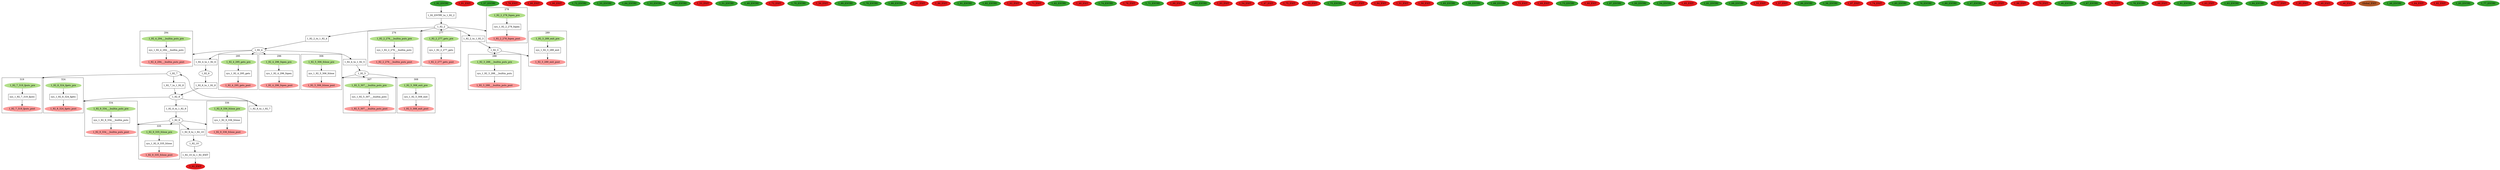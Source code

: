 digraph model { 
compound=true; 
node  [style="filled", colorscheme="paired12"];  "1_92_7" [shape=ellipse, style=""];
subgraph "cluster_1_92_7_319" { 
label="319"  "1_92_7_319_fputc_pre" [shape=ellipse, style=""];
  "1_92_7_319_fputc_post" [shape=ellipse, style=""];
  "sys_1_92_7_319_fputc" [shape=box, style=""];
  "sys_1_92_7_319_fputc" [label="sys_1_92_7_319_fputc\n"];
  "sys_1_92_7_319_fputc" -> "1_92_7_319_fputc_post" [label="", arrowhead="normal"];
  "1_92_7_319_fputc_pre" -> "sys_1_92_7_319_fputc" [label="", arrowhead="normal"];
}
  "1_92_7" -> "1_92_7_319_fputc_pre" [lhead="cluster_1_92_7_319"];
  "1_92_7_319_fputc_pre" [color=3, style=filled];
  "1_92_7_319_fputc_post" [color=5, style=filled];
  "1_91_EXIT" [shape=ellipse, color=6, style=filled];
  "1_92_6" [shape=ellipse, style=""];
  "1_92_5" [shape=ellipse, style=""];
subgraph "cluster_1_92_5_306" { 
label="306"  "1_92_5_306_fclose_post" [shape=ellipse, style=""];
  "1_92_5_306_fclose_pre" [shape=ellipse, style=""];
  "sys_1_92_5_306_fclose" [shape=box, style=""];
  "sys_1_92_5_306_fclose" [label="sys_1_92_5_306_fclose\n"];
  "1_92_5_306_fclose_pre" -> "sys_1_92_5_306_fclose" [label="", arrowhead="normal"];
  "sys_1_92_5_306_fclose" -> "1_92_5_306_fclose_post" [label="", arrowhead="normal"];
}
  "1_92_5" -> "1_92_5_306_fclose_post" [lhead="cluster_1_92_5_306"];
  "1_92_5_306_fclose_pre" [color=3, style=filled];
  "1_92_5_306_fclose_post" [color=5, style=filled];
subgraph "cluster_1_92_5_307" { 
label="307"  "1_92_5_307___builtin_puts_pre" [shape=ellipse, style=""];
  "1_92_5_307___builtin_puts_post" [shape=ellipse, style=""];
  "sys_1_92_5_307___builtin_puts" [shape=box, style=""];
  "sys_1_92_5_307___builtin_puts" [label="sys_1_92_5_307___builtin_puts\n"];
  "sys_1_92_5_307___builtin_puts" -> "1_92_5_307___builtin_puts_post" [label="", arrowhead="normal"];
  "1_92_5_307___builtin_puts_pre" -> "sys_1_92_5_307___builtin_puts" [label="", arrowhead="normal"];
}
  "1_92_5" -> "1_92_5_307___builtin_puts_pre" [lhead="cluster_1_92_5_307"];
  "1_92_5_307___builtin_puts_pre" [color=3, style=filled];
  "1_92_5_307___builtin_puts_post" [color=5, style=filled];
subgraph "cluster_1_92_5_308" { 
label="308"  "1_92_5_308_exit_pre" [shape=ellipse, style=""];
  "1_92_5_308_exit_post" [shape=ellipse, style=""];
  "sys_1_92_5_308_exit" [shape=box, style=""];
  "sys_1_92_5_308_exit" [label="sys_1_92_5_308_exit\n"];
  "sys_1_92_5_308_exit" -> "1_92_5_308_exit_post" [label="", arrowhead="normal"];
  "1_92_5_308_exit_pre" -> "sys_1_92_5_308_exit" [label="", arrowhead="normal"];
}
  "1_92_5" -> "1_92_5_308_exit_pre" [lhead="cluster_1_92_5_308"];
  "1_92_5_308_exit_pre" [color=3, style=filled];
  "1_92_5_308_exit_post" [color=5, style=filled];
  "1_92_4" [shape=ellipse, style=""];
subgraph "cluster_1_92_4_294" { 
label="294"  "1_92_4_294___builtin_puts_post" [shape=ellipse, style=""];
  "1_92_4_294___builtin_puts_pre" [shape=ellipse, style=""];
  "sys_1_92_4_294___builtin_puts" [shape=box, style=""];
  "sys_1_92_4_294___builtin_puts" [label="sys_1_92_4_294___builtin_puts\n"];
  "sys_1_92_4_294___builtin_puts" -> "1_92_4_294___builtin_puts_post" [label="", arrowhead="normal"];
  "1_92_4_294___builtin_puts_pre" -> "sys_1_92_4_294___builtin_puts" [label="", arrowhead="normal"];
}
  "1_92_4" -> "1_92_4_294___builtin_puts_post" [lhead="cluster_1_92_4_294"];
  "1_92_4_294___builtin_puts_pre" [color=3, style=filled];
  "1_92_4_294___builtin_puts_post" [color=5, style=filled];
subgraph "cluster_1_92_4_295" { 
label="295"  "1_92_4_295_gets_pre" [shape=ellipse, style=""];
  "1_92_4_295_gets_post" [shape=ellipse, style=""];
  "sys_1_92_4_295_gets" [shape=box, style=""];
  "sys_1_92_4_295_gets" [label="sys_1_92_4_295_gets\n"];
  "1_92_4_295_gets_pre" -> "sys_1_92_4_295_gets" [label="", arrowhead="normal"];
  "sys_1_92_4_295_gets" -> "1_92_4_295_gets_post" [label="", arrowhead="normal"];
}
  "1_92_4" -> "1_92_4_295_gets_pre" [lhead="cluster_1_92_4_295"];
  "1_92_4_295_gets_pre" [color=3, style=filled];
  "1_92_4_295_gets_post" [color=5, style=filled];
subgraph "cluster_1_92_4_296" { 
label="296"  "1_92_4_296_fopen_pre" [shape=ellipse, style=""];
  "1_92_4_296_fopen_post" [shape=ellipse, style=""];
  "sys_1_92_4_296_fopen" [shape=box, style=""];
  "sys_1_92_4_296_fopen" [label="sys_1_92_4_296_fopen\n"];
  "1_92_4_296_fopen_pre" -> "sys_1_92_4_296_fopen" [label="", arrowhead="normal"];
  "sys_1_92_4_296_fopen" -> "1_92_4_296_fopen_post" [label="", arrowhead="normal"];
}
  "1_92_4" -> "1_92_4_296_fopen_pre" [lhead="cluster_1_92_4_296"];
  "1_92_4_296_fopen_pre" [color=3, style=filled];
  "1_92_4_296_fopen_post" [color=5, style=filled];
  "1_57_ENTRY" [shape=ellipse, color=4, style=filled];
  "1_76_EXIT" [shape=ellipse, color=6, style=filled];
  "1_92_3" [shape=ellipse, style=""];
subgraph "cluster_1_92_3_288" { 
label="288"  "1_92_3_288___builtin_puts_pre" [shape=ellipse, style=""];
  "1_92_3_288___builtin_puts_post" [shape=ellipse, style=""];
  "sys_1_92_3_288___builtin_puts" [shape=box, style=""];
  "sys_1_92_3_288___builtin_puts" [label="sys_1_92_3_288___builtin_puts\n"];
  "sys_1_92_3_288___builtin_puts" -> "1_92_3_288___builtin_puts_post" [label="", arrowhead="normal"];
  "1_92_3_288___builtin_puts_pre" -> "sys_1_92_3_288___builtin_puts" [label="", arrowhead="normal"];
}
  "1_92_3" -> "1_92_3_288___builtin_puts_pre" [lhead="cluster_1_92_3_288"];
  "1_92_3_288___builtin_puts_pre" [color=3, style=filled];
  "1_92_3_288___builtin_puts_post" [color=5, style=filled];
subgraph "cluster_1_92_3_289" { 
label="289"  "1_92_3_289_exit_post" [shape=ellipse, style=""];
  "1_92_3_289_exit_pre" [shape=ellipse, style=""];
  "sys_1_92_3_289_exit" [shape=box, style=""];
  "sys_1_92_3_289_exit" [label="sys_1_92_3_289_exit\n"];
  "1_92_3_289_exit_pre" -> "sys_1_92_3_289_exit" [label="", arrowhead="normal"];
  "sys_1_92_3_289_exit" -> "1_92_3_289_exit_post" [label="", arrowhead="normal"];
}
  "1_92_3" -> "1_92_3_289_exit_post" [lhead="cluster_1_92_3_289"];
  "1_92_3_289_exit_pre" [color=3, style=filled];
  "1_92_3_289_exit_post" [color=5, style=filled];
  "1_92_2" [shape=ellipse, style=""];
subgraph "cluster_1_92_2_276" { 
label="276"  "1_92_2_276___builtin_puts_pre" [shape=ellipse, style=""];
  "1_92_2_276___builtin_puts_post" [shape=ellipse, style=""];
  "sys_1_92_2_276___builtin_puts" [shape=box, style=""];
  "sys_1_92_2_276___builtin_puts" [label="sys_1_92_2_276___builtin_puts\n"];
  "sys_1_92_2_276___builtin_puts" -> "1_92_2_276___builtin_puts_post" [label="", arrowhead="normal"];
  "1_92_2_276___builtin_puts_pre" -> "sys_1_92_2_276___builtin_puts" [label="", arrowhead="normal"];
}
  "1_92_2" -> "1_92_2_276___builtin_puts_pre" [lhead="cluster_1_92_2_276"];
  "1_92_2_276___builtin_puts_pre" [color=3, style=filled];
  "1_92_2_276___builtin_puts_post" [color=5, style=filled];
subgraph "cluster_1_92_2_277" { 
label="277"  "1_92_2_277_gets_pre" [shape=ellipse, style=""];
  "1_92_2_277_gets_post" [shape=ellipse, style=""];
  "sys_1_92_2_277_gets" [shape=box, style=""];
  "sys_1_92_2_277_gets" [label="sys_1_92_2_277_gets\n"];
  "sys_1_92_2_277_gets" -> "1_92_2_277_gets_post" [label="", arrowhead="normal"];
  "1_92_2_277_gets_pre" -> "sys_1_92_2_277_gets" [label="", arrowhead="normal"];
}
  "1_92_2" -> "1_92_2_277_gets_pre" [lhead="cluster_1_92_2_277"];
  "1_92_2_277_gets_pre" [color=3, style=filled];
  "1_92_2_277_gets_post" [color=5, style=filled];
subgraph "cluster_1_92_2_278" { 
label="278"  "1_92_2_278_fopen_post" [shape=ellipse, style=""];
  "1_92_2_278_fopen_pre" [shape=ellipse, style=""];
  "sys_1_92_2_278_fopen" [shape=box, style=""];
  "sys_1_92_2_278_fopen" [label="sys_1_92_2_278_fopen\n"];
  "sys_1_92_2_278_fopen" -> "1_92_2_278_fopen_post" [label="", arrowhead="normal"];
  "1_92_2_278_fopen_pre" -> "sys_1_92_2_278_fopen" [label="", arrowhead="normal"];
}
  "1_92_2" -> "1_92_2_278_fopen_post" [lhead="cluster_1_92_2_278"];
  "1_92_2_278_fopen_pre" [color=3, style=filled];
  "1_92_2_278_fopen_post" [color=5, style=filled];
  "1_80_EXIT" [shape=ellipse, color=6, style=filled];
  "1_90_EXIT" [shape=ellipse, color=6, style=filled];
  "1_72_ENTRY" [shape=ellipse, color=4, style=filled];
  "1_55_ENTRY" [shape=ellipse, color=4, style=filled];
  "1_64_ENTRY" [shape=ellipse, color=4, style=filled];
  "1_53_ENTRY" [shape=ellipse, color=4, style=filled];
  "1_90_ENTRY" [shape=ellipse, color=4, style=filled];
  "1_53_EXIT" [shape=ellipse, color=6, style=filled];
  "1_51_ENTRY" [shape=ellipse, color=4, style=filled];
  "1_49_ENTRY" [shape=ellipse, color=4, style=filled];
  "1_72_EXIT" [shape=ellipse, color=6, style=filled];
  "1_70_ENTRY" [shape=ellipse, color=4, style=filled];
  "1_56_EXIT" [shape=ellipse, color=6, style=filled];
  "1_89_ENTRY" [shape=ellipse, color=4, style=filled];
  "1_79_ENTRY" [shape=ellipse, color=4, style=filled];
  "1_88_ENTRY" [shape=ellipse, color=4, style=filled];
  "1_61_EXIT" [shape=ellipse, color=6, style=filled];
  "1_86_EXIT" [shape=ellipse, color=6, style=filled];
  "1_91_ENTRY" [shape=ellipse, color=4, style=filled];
  "1_82_ENTRY" [shape=ellipse, color=4, style=filled];
  "1_62_EXIT" [shape=ellipse, color=6, style=filled];
  "1_71_EXIT" [shape=ellipse, color=6, style=filled];
  "1_62_ENTRY" [shape=ellipse, color=4, style=filled];
  "1_48_EXIT" [shape=ellipse, color=6, style=filled];
  "1_74_ENTRY" [shape=ellipse, color=4, style=filled];
  "1_78_EXIT" [shape=ellipse, color=6, style=filled];
  "1_92_10" [shape=ellipse, style=""];
  "1_71_ENTRY" [shape=ellipse, color=4, style=filled];
  "1_89_EXIT" [shape=ellipse, color=6, style=filled];
  "1_60_ENTRY" [shape=ellipse, color=4, style=filled];
  "1_83_EXIT" [shape=ellipse, color=6, style=filled];
  "1_54_EXIT" [shape=ellipse, color=6, style=filled];
  "1_47_EXIT" [shape=ellipse, color=6, style=filled];
  "1_75_EXIT" [shape=ellipse, color=6, style=filled];
  "1_50_EXIT" [shape=ellipse, color=6, style=filled];
  "1_75_ENTRY" [shape=ellipse, color=4, style=filled];
  "1_67_EXIT" [shape=ellipse, color=6, style=filled];
  "1_84_EXIT" [shape=ellipse, color=6, style=filled];
  "1_51_EXIT" [shape=ellipse, color=6, style=filled];
  "1_58_EXIT" [shape=ellipse, color=6, style=filled];
  "1_83_ENTRY" [shape=ellipse, color=4, style=filled];
  "1_92_8" [shape=ellipse, style=""];
subgraph "cluster_1_92_8_324" { 
label="324"  "1_92_8_324_fgetc_post" [shape=ellipse, style=""];
  "1_92_8_324_fgetc_pre" [shape=ellipse, style=""];
  "sys_1_92_8_324_fgetc" [shape=box, style=""];
  "sys_1_92_8_324_fgetc" [label="sys_1_92_8_324_fgetc\n"];
  "1_92_8_324_fgetc_pre" -> "sys_1_92_8_324_fgetc" [label="", arrowhead="normal"];
  "sys_1_92_8_324_fgetc" -> "1_92_8_324_fgetc_post" [label="", arrowhead="normal"];
}
  "1_92_8" -> "1_92_8_324_fgetc_post" [lhead="cluster_1_92_8_324"];
  "1_92_8_324_fgetc_pre" [color=3, style=filled];
  "1_92_8_324_fgetc_post" [color=5, style=filled];
  "1_92_9" [shape=ellipse, style=""];
subgraph "cluster_1_92_9_334" { 
label="334"  "1_92_9_334___builtin_puts_post" [shape=ellipse, style=""];
  "1_92_9_334___builtin_puts_pre" [shape=ellipse, style=""];
  "sys_1_92_9_334___builtin_puts" [shape=box, style=""];
  "sys_1_92_9_334___builtin_puts" [label="sys_1_92_9_334___builtin_puts\n"];
  "1_92_9_334___builtin_puts_pre" -> "sys_1_92_9_334___builtin_puts" [label="", arrowhead="normal"];
  "sys_1_92_9_334___builtin_puts" -> "1_92_9_334___builtin_puts_post" [label="", arrowhead="normal"];
}
  "1_92_9" -> "1_92_9_334___builtin_puts_post" [lhead="cluster_1_92_9_334"];
  "1_92_9_334___builtin_puts_pre" [color=3, style=filled];
  "1_92_9_334___builtin_puts_post" [color=5, style=filled];
subgraph "cluster_1_92_9_335" { 
label="335"  "1_92_9_335_fclose_pre" [shape=ellipse, style=""];
  "1_92_9_335_fclose_post" [shape=ellipse, style=""];
  "sys_1_92_9_335_fclose" [shape=box, style=""];
  "sys_1_92_9_335_fclose" [label="sys_1_92_9_335_fclose\n"];
  "1_92_9_335_fclose_pre" -> "sys_1_92_9_335_fclose" [label="", arrowhead="normal"];
  "sys_1_92_9_335_fclose" -> "1_92_9_335_fclose_post" [label="", arrowhead="normal"];
}
  "1_92_9" -> "1_92_9_335_fclose_pre" [lhead="cluster_1_92_9_335"];
  "1_92_9_335_fclose_pre" [color=3, style=filled];
  "1_92_9_335_fclose_post" [color=5, style=filled];
subgraph "cluster_1_92_9_336" { 
label="336"  "1_92_9_336_fclose_post" [shape=ellipse, style=""];
  "1_92_9_336_fclose_pre" [shape=ellipse, style=""];
  "sys_1_92_9_336_fclose" [shape=box, style=""];
  "sys_1_92_9_336_fclose" [label="sys_1_92_9_336_fclose\n"];
  "sys_1_92_9_336_fclose" -> "1_92_9_336_fclose_post" [label="", arrowhead="normal"];
  "1_92_9_336_fclose_pre" -> "sys_1_92_9_336_fclose" [label="", arrowhead="normal"];
}
  "1_92_9" -> "1_92_9_336_fclose_post" [lhead="cluster_1_92_9_336"];
  "1_92_9_336_fclose_pre" [color=3, style=filled];
  "1_92_9_336_fclose_post" [color=5, style=filled];
  "1_58_ENTRY" [shape=ellipse, color=4, style=filled];
  "1_69_ENTRY" [shape=ellipse, color=4, style=filled];
  "1_73_EXIT" [shape=ellipse, color=6, style=filled];
  "1_69_EXIT" [shape=ellipse, color=6, style=filled];
  "1_73_ENTRY" [shape=ellipse, color=4, style=filled];
  "1_60_EXIT" [shape=ellipse, color=6, style=filled];
  "1_87_ENTRY" [shape=ellipse, color=4, style=filled];
  "1_50_ENTRY" [shape=ellipse, color=4, style=filled];
  "1_54_ENTRY" [shape=ellipse, color=4, style=filled];
  "1_65_EXIT" [shape=ellipse, color=6, style=filled];
  "1_61_ENTRY" [shape=ellipse, color=4, style=filled];
  "1_68_ENTRY" [shape=ellipse, color=4, style=filled];
  "1_92_EXIT" [shape=ellipse, color=6, style=filled];
  "1_55_EXIT" [shape=ellipse, color=6, style=filled];
  "1_57_EXIT" [shape=ellipse, color=6, style=filled];
  "1_86_ENTRY" [shape=ellipse, color=4, style=filled];
  "1_56_ENTRY" [shape=ellipse, color=4, style=filled];
  "1_87_EXIT" [shape=ellipse, color=6, style=filled];
  "1_74_EXIT" [shape=ellipse, color=6, style=filled];
  "1_85_ENTRY" [shape=ellipse, color=4, style=filled];
  "1_76_ENTRY" [shape=ellipse, color=4, style=filled];
  "1_80_ENTRY" [shape=ellipse, color=4, style=filled];
  "1_47_ENTRY" [shape=ellipse, color=4, style=filled];
  "1_81_EXIT" [shape=ellipse, color=6, style=filled];
  "1_92_ENTRY" [shape=ellipse, color=4, style=filled];
  "1_88_EXIT" [shape=ellipse, color=6, style=filled];
  "1_79_EXIT" [shape=ellipse, color=6, style=filled];
  "1_46_ENTRY" [shape=ellipse, color=4, style=filled];
  "1_67_ENTRY" [shape=ellipse, color=4, style=filled];
  "1_70_EXIT" [shape=ellipse, color=6, style=filled];
  "1_78_ENTRY" [shape=ellipse, color=4, style=filled];
  "1_68_EXIT" [shape=ellipse, color=6, style=filled];
  "1_81_ENTRY" [shape=ellipse, color=4, style=filled];
  "1_63_EXIT" [shape=ellipse, color=6, style=filled];
  "1_63_ENTRY" [shape=ellipse, color=4, style=filled];
  "1_84_ENTRY" [shape=ellipse, color=4, style=filled];
  "1_77_EXIT" [shape=ellipse, color=6, style=filled];
  "1_85_EXIT" [shape=ellipse, color=6, style=filled];
  "1_49_EXIT" [shape=ellipse, color=6, style=filled];
  "1_46_EXIT" [shape=ellipse, color=6, style=filled];
  "Global_EXIT" [shape=ellipse, color=12, style=filled];
  "1_48_ENTRY" [shape=ellipse, color=4, style=filled];
  "1_64_EXIT" [shape=ellipse, color=6, style=filled];
  "1_82_EXIT" [shape=ellipse, color=6, style=filled];
  "1_65_ENTRY" [shape=ellipse, color=4, style=filled];
  "1_77_ENTRY" [shape=ellipse, color=4, style=filled];
  "1_92_10_to_1_92_EXIT" [shape=box, style=""];
  "1_92_10_to_1_92_EXIT" [label="1_92_10_to_1_92_EXIT\n"];
  "1_92_8_to_1_92_9" [shape=box, style=""];
  "1_92_8_to_1_92_9" [label="1_92_8_to_1_92_9\n"];
  "1_92_8_to_1_92_7" [shape=box, style=""];
  "1_92_8_to_1_92_7" [label="1_92_8_to_1_92_7\n"];
  "1_92_ENTRY_to_1_92_2" [shape=box, style=""];
  "1_92_ENTRY_to_1_92_2" [label="1_92_ENTRY_to_1_92_2\n"];
  "1_92_2_to_1_92_4" [shape=box, style=""];
  "1_92_2_to_1_92_4" [label="1_92_2_to_1_92_4\n"];
  "1_92_2_to_1_92_3" [shape=box, style=""];
  "1_92_2_to_1_92_3" [label="1_92_2_to_1_92_3\n"];
  "1_92_7_to_1_92_8" [shape=box, style=""];
  "1_92_7_to_1_92_8" [label="1_92_7_to_1_92_8\n"];
  "1_92_6_to_1_92_8" [shape=box, style=""];
  "1_92_6_to_1_92_8" [label="1_92_6_to_1_92_8\n"];
  "1_92_9_to_1_92_10" [shape=box, style=""];
  "1_92_9_to_1_92_10" [label="1_92_9_to_1_92_10\n"];
  "1_92_4_to_1_92_5" [shape=box, style=""];
  "1_92_4_to_1_92_5" [label="1_92_4_to_1_92_5\n"];
  "1_92_4_to_1_92_6" [shape=box, style=""];
  "1_92_4_to_1_92_6" [label="1_92_4_to_1_92_6\n"];
  "1_92_4_to_1_92_5" -> "1_92_5" [label="", arrowhead="normal"];
  "1_92_2_to_1_92_4" -> "1_92_4" [label="", arrowhead="normal"];
  "1_92_6" -> "1_92_6_to_1_92_8" [label="", arrowhead="normal"];
  "1_92_4_to_1_92_6" -> "1_92_6" [label="", arrowhead="normal"];
  "1_92_7" -> "1_92_7_to_1_92_8" [label="", arrowhead="normal"];
  "1_92_8_to_1_92_7" -> "1_92_7" [label="", arrowhead="normal"];
  "1_92_8_to_1_92_9" -> "1_92_9" [label="", arrowhead="normal"];
  "1_92_ENTRY" -> "1_92_ENTRY_to_1_92_2" [label="", arrowhead="normal"];
  "1_92_8" -> "1_92_8_to_1_92_9" [label="", arrowhead="normal"];
  "1_92_10_to_1_92_EXIT" -> "1_92_EXIT" [label="", arrowhead="normal"];
  "1_92_8" -> "1_92_8_to_1_92_7" [label="", arrowhead="normal"];
  "1_92_10" -> "1_92_10_to_1_92_EXIT" [label="", arrowhead="normal"];
  "1_92_2" -> "1_92_2_to_1_92_3" [label="", arrowhead="normal"];
  "1_92_2" -> "1_92_2_to_1_92_4" [label="", arrowhead="normal"];
  "1_92_4" -> "1_92_4_to_1_92_6" [label="", arrowhead="normal"];
  "1_92_4" -> "1_92_4_to_1_92_5" [label="", arrowhead="normal"];
  "1_92_9_to_1_92_10" -> "1_92_10" [label="", arrowhead="normal"];
  "1_92_6_to_1_92_8" -> "1_92_8" [label="", arrowhead="normal"];
  "1_92_7_to_1_92_8" -> "1_92_8" [label="", arrowhead="normal"];
  "1_92_2_to_1_92_3" -> "1_92_3" [label="", arrowhead="normal"];
  "1_92_ENTRY_to_1_92_2" -> "1_92_2" [label="", arrowhead="normal"];
  "1_92_9" -> "1_92_9_to_1_92_10" [label="", arrowhead="normal"];
}
